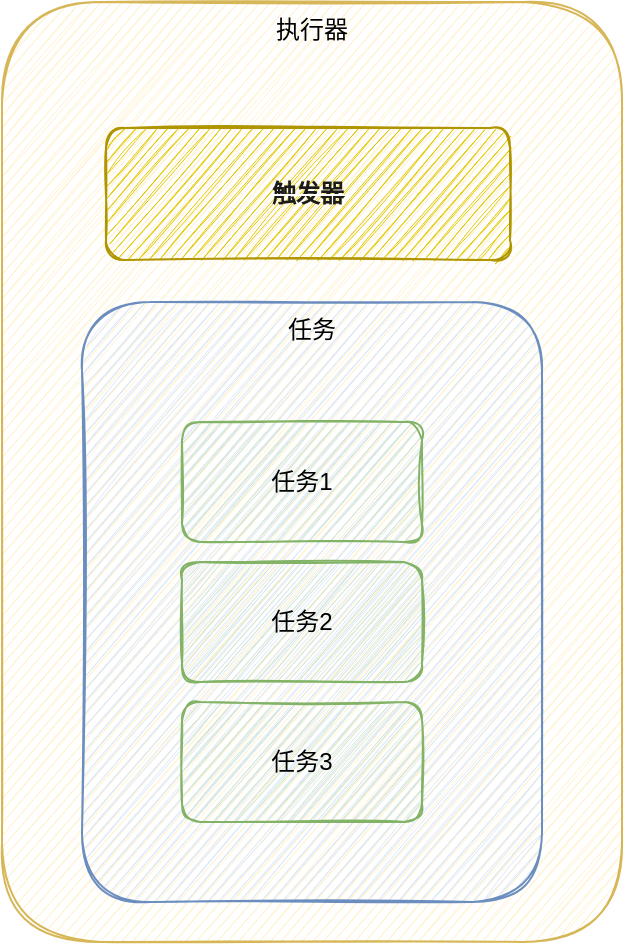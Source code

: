 <mxfile version="14.2.3" type="github">
  <diagram id="PzDSFrPXXa8TcoYXROBa" name="Page-1">
    <mxGraphModel dx="1038" dy="582" grid="0" gridSize="10" guides="0" tooltips="1" connect="1" arrows="1" fold="1" page="0" pageScale="1" pageWidth="8000" pageHeight="10000" background="#FFFFFF" math="0" shadow="0">
      <root>
        <mxCell id="0" />
        <mxCell id="1" parent="0" />
        <mxCell id="c08FlW1YmGHK_6L1Ej0A-1" value="&lt;div&gt;&lt;span&gt;执行器&lt;/span&gt;&lt;/div&gt;" style="rounded=1;whiteSpace=wrap;html=1;sketch=1;align=center;arcSize=16;verticalAlign=top;fillColor=#fff2cc;strokeColor=#d6b656;fillStyle=hachure;" vertex="1" parent="1">
          <mxGeometry x="80" y="110" width="310" height="470" as="geometry" />
        </mxCell>
        <mxCell id="c08FlW1YmGHK_6L1Ej0A-2" value="任务" style="rounded=1;whiteSpace=wrap;html=1;sketch=1;verticalAlign=top;fillColor=#dae8fc;strokeColor=#6c8ebf;" vertex="1" parent="1">
          <mxGeometry x="120" y="260" width="230" height="300" as="geometry" />
        </mxCell>
        <mxCell id="c08FlW1YmGHK_6L1Ej0A-3" value="任务1" style="rounded=1;whiteSpace=wrap;html=1;sketch=1;fillColor=#d5e8d4;strokeColor=#82b366;" vertex="1" parent="1">
          <mxGeometry x="170" y="320" width="120" height="60" as="geometry" />
        </mxCell>
        <mxCell id="c08FlW1YmGHK_6L1Ej0A-4" value="任务2" style="rounded=1;whiteSpace=wrap;html=1;sketch=1;fillColor=#d5e8d4;strokeColor=#82b366;" vertex="1" parent="1">
          <mxGeometry x="170" y="390" width="120" height="60" as="geometry" />
        </mxCell>
        <mxCell id="c08FlW1YmGHK_6L1Ej0A-5" value="任务3" style="rounded=1;whiteSpace=wrap;html=1;sketch=1;fillColor=#d5e8d4;strokeColor=#82b366;" vertex="1" parent="1">
          <mxGeometry x="170" y="460" width="120" height="60" as="geometry" />
        </mxCell>
        <mxCell id="c08FlW1YmGHK_6L1Ej0A-6" value="&lt;b&gt;&lt;strike&gt;&lt;font color=&quot;#1a1a1a&quot;&gt;触发器&lt;/font&gt;&lt;/strike&gt;&lt;/b&gt;" style="rounded=1;whiteSpace=wrap;html=1;sketch=1;fillColor=#e3c800;strokeColor=#B09500;fontColor=#ffffff;" vertex="1" parent="1">
          <mxGeometry x="132" y="173" width="202" height="66" as="geometry" />
        </mxCell>
      </root>
    </mxGraphModel>
  </diagram>
</mxfile>
